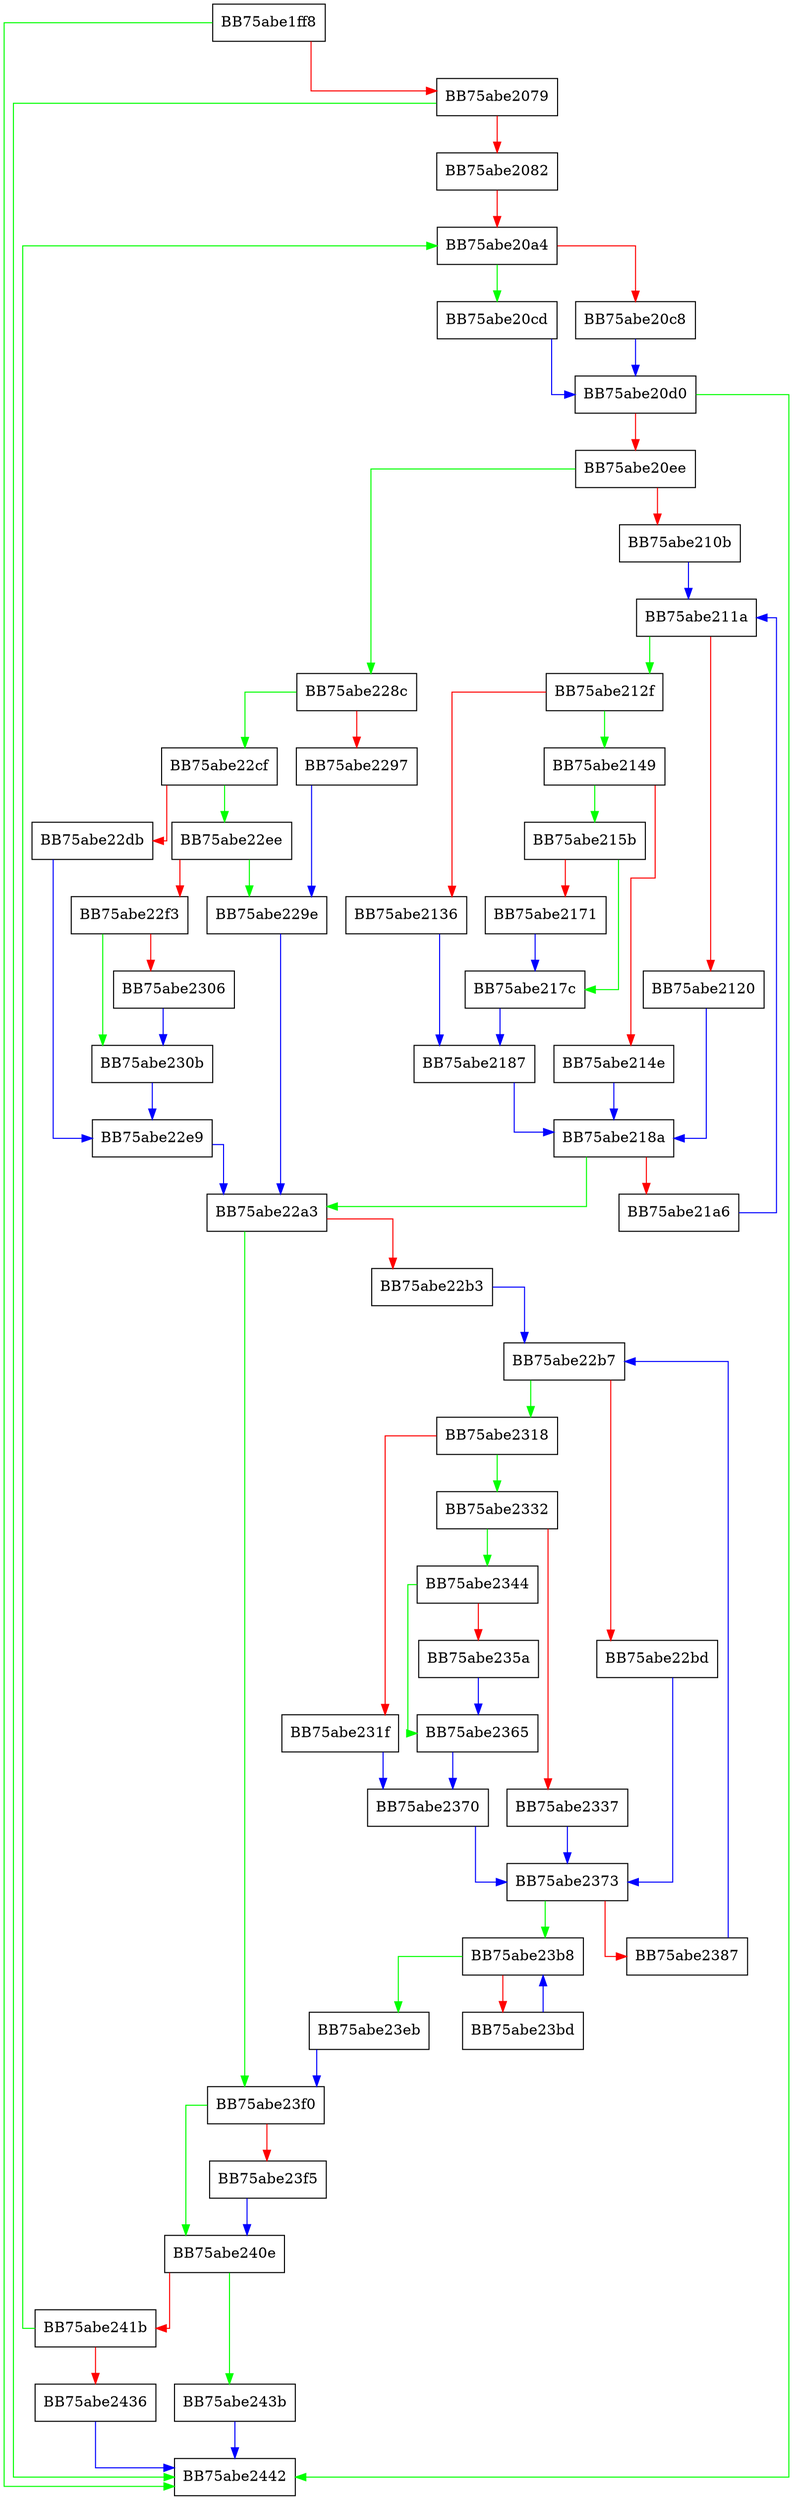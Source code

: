 digraph HUF_decompress4X2_usingDTable_internal_fast {
  node [shape="box"];
  graph [splines=ortho];
  BB75abe1ff8 -> BB75abe2442 [color="green"];
  BB75abe1ff8 -> BB75abe2079 [color="red"];
  BB75abe2079 -> BB75abe2442 [color="green"];
  BB75abe2079 -> BB75abe2082 [color="red"];
  BB75abe2082 -> BB75abe20a4 [color="red"];
  BB75abe20a4 -> BB75abe20cd [color="green"];
  BB75abe20a4 -> BB75abe20c8 [color="red"];
  BB75abe20c8 -> BB75abe20d0 [color="blue"];
  BB75abe20cd -> BB75abe20d0 [color="blue"];
  BB75abe20d0 -> BB75abe2442 [color="green"];
  BB75abe20d0 -> BB75abe20ee [color="red"];
  BB75abe20ee -> BB75abe228c [color="green"];
  BB75abe20ee -> BB75abe210b [color="red"];
  BB75abe210b -> BB75abe211a [color="blue"];
  BB75abe211a -> BB75abe212f [color="green"];
  BB75abe211a -> BB75abe2120 [color="red"];
  BB75abe2120 -> BB75abe218a [color="blue"];
  BB75abe212f -> BB75abe2149 [color="green"];
  BB75abe212f -> BB75abe2136 [color="red"];
  BB75abe2136 -> BB75abe2187 [color="blue"];
  BB75abe2149 -> BB75abe215b [color="green"];
  BB75abe2149 -> BB75abe214e [color="red"];
  BB75abe214e -> BB75abe218a [color="blue"];
  BB75abe215b -> BB75abe217c [color="green"];
  BB75abe215b -> BB75abe2171 [color="red"];
  BB75abe2171 -> BB75abe217c [color="blue"];
  BB75abe217c -> BB75abe2187 [color="blue"];
  BB75abe2187 -> BB75abe218a [color="blue"];
  BB75abe218a -> BB75abe22a3 [color="green"];
  BB75abe218a -> BB75abe21a6 [color="red"];
  BB75abe21a6 -> BB75abe211a [color="blue"];
  BB75abe228c -> BB75abe22cf [color="green"];
  BB75abe228c -> BB75abe2297 [color="red"];
  BB75abe2297 -> BB75abe229e [color="blue"];
  BB75abe229e -> BB75abe22a3 [color="blue"];
  BB75abe22a3 -> BB75abe23f0 [color="green"];
  BB75abe22a3 -> BB75abe22b3 [color="red"];
  BB75abe22b3 -> BB75abe22b7 [color="blue"];
  BB75abe22b7 -> BB75abe2318 [color="green"];
  BB75abe22b7 -> BB75abe22bd [color="red"];
  BB75abe22bd -> BB75abe2373 [color="blue"];
  BB75abe22cf -> BB75abe22ee [color="green"];
  BB75abe22cf -> BB75abe22db [color="red"];
  BB75abe22db -> BB75abe22e9 [color="blue"];
  BB75abe22e9 -> BB75abe22a3 [color="blue"];
  BB75abe22ee -> BB75abe229e [color="green"];
  BB75abe22ee -> BB75abe22f3 [color="red"];
  BB75abe22f3 -> BB75abe230b [color="green"];
  BB75abe22f3 -> BB75abe2306 [color="red"];
  BB75abe2306 -> BB75abe230b [color="blue"];
  BB75abe230b -> BB75abe22e9 [color="blue"];
  BB75abe2318 -> BB75abe2332 [color="green"];
  BB75abe2318 -> BB75abe231f [color="red"];
  BB75abe231f -> BB75abe2370 [color="blue"];
  BB75abe2332 -> BB75abe2344 [color="green"];
  BB75abe2332 -> BB75abe2337 [color="red"];
  BB75abe2337 -> BB75abe2373 [color="blue"];
  BB75abe2344 -> BB75abe2365 [color="green"];
  BB75abe2344 -> BB75abe235a [color="red"];
  BB75abe235a -> BB75abe2365 [color="blue"];
  BB75abe2365 -> BB75abe2370 [color="blue"];
  BB75abe2370 -> BB75abe2373 [color="blue"];
  BB75abe2373 -> BB75abe23b8 [color="green"];
  BB75abe2373 -> BB75abe2387 [color="red"];
  BB75abe2387 -> BB75abe22b7 [color="blue"];
  BB75abe23b8 -> BB75abe23eb [color="green"];
  BB75abe23b8 -> BB75abe23bd [color="red"];
  BB75abe23bd -> BB75abe23b8 [color="blue"];
  BB75abe23eb -> BB75abe23f0 [color="blue"];
  BB75abe23f0 -> BB75abe240e [color="green"];
  BB75abe23f0 -> BB75abe23f5 [color="red"];
  BB75abe23f5 -> BB75abe240e [color="blue"];
  BB75abe240e -> BB75abe243b [color="green"];
  BB75abe240e -> BB75abe241b [color="red"];
  BB75abe241b -> BB75abe20a4 [color="green"];
  BB75abe241b -> BB75abe2436 [color="red"];
  BB75abe2436 -> BB75abe2442 [color="blue"];
  BB75abe243b -> BB75abe2442 [color="blue"];
}